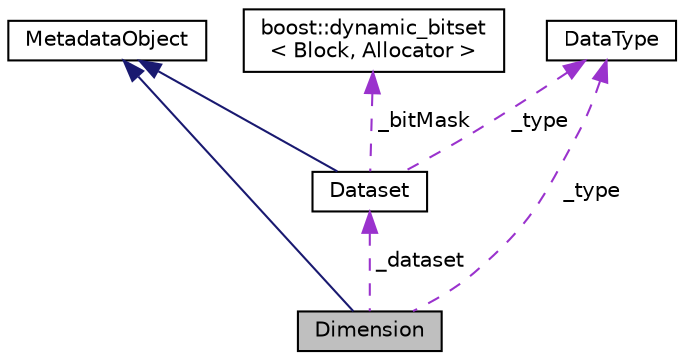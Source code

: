 digraph "Dimension"
{
  edge [fontname="Helvetica",fontsize="10",labelfontname="Helvetica",labelfontsize="10"];
  node [fontname="Helvetica",fontsize="10",shape=record];
  Node2 [label="Dimension",height=0.2,width=0.4,color="black", fillcolor="grey75", style="filled", fontcolor="black"];
  Node3 -> Node2 [dir="back",color="midnightblue",fontsize="10",style="solid",fontname="Helvetica"];
  Node3 [label="MetadataObject",height=0.2,width=0.4,color="black", fillcolor="white", style="filled",URL="$classMetadataObject.html"];
  Node4 -> Node2 [dir="back",color="darkorchid3",fontsize="10",style="dashed",label=" _type" ,fontname="Helvetica"];
  Node4 [label="DataType",height=0.2,width=0.4,color="black", fillcolor="white", style="filled",URL="$classDataType.html"];
  Node5 -> Node2 [dir="back",color="darkorchid3",fontsize="10",style="dashed",label=" _dataset" ,fontname="Helvetica"];
  Node5 [label="Dataset",height=0.2,width=0.4,color="black", fillcolor="white", style="filled",URL="$structDataset.html"];
  Node3 -> Node5 [dir="back",color="midnightblue",fontsize="10",style="solid",fontname="Helvetica"];
  Node4 -> Node5 [dir="back",color="darkorchid3",fontsize="10",style="dashed",label=" _type" ,fontname="Helvetica"];
  Node6 -> Node5 [dir="back",color="darkorchid3",fontsize="10",style="dashed",label=" _bitMask" ,fontname="Helvetica"];
  Node6 [label="boost::dynamic_bitset\l\< Block, Allocator \>",height=0.2,width=0.4,color="black", fillcolor="white", style="filled",URL="$classboost_1_1dynamic__bitset.html"];
}

